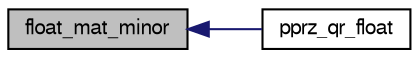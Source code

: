 digraph "float_mat_minor"
{
  edge [fontname="FreeSans",fontsize="10",labelfontname="FreeSans",labelfontsize="10"];
  node [fontname="FreeSans",fontsize="10",shape=record];
  rankdir="LR";
  Node1 [label="float_mat_minor",height=0.2,width=0.4,color="black", fillcolor="grey75", style="filled", fontcolor="black"];
  Node1 -> Node2 [dir="back",color="midnightblue",fontsize="10",style="solid",fontname="FreeSans"];
  Node2 [label="pprz_qr_float",height=0.2,width=0.4,color="black", fillcolor="white", style="filled",URL="$pprz__matrix__decomp__float_8h.html#ad4f442e8bd54d74ee9437a738788e186",tooltip="QR decomposition. "];
}
